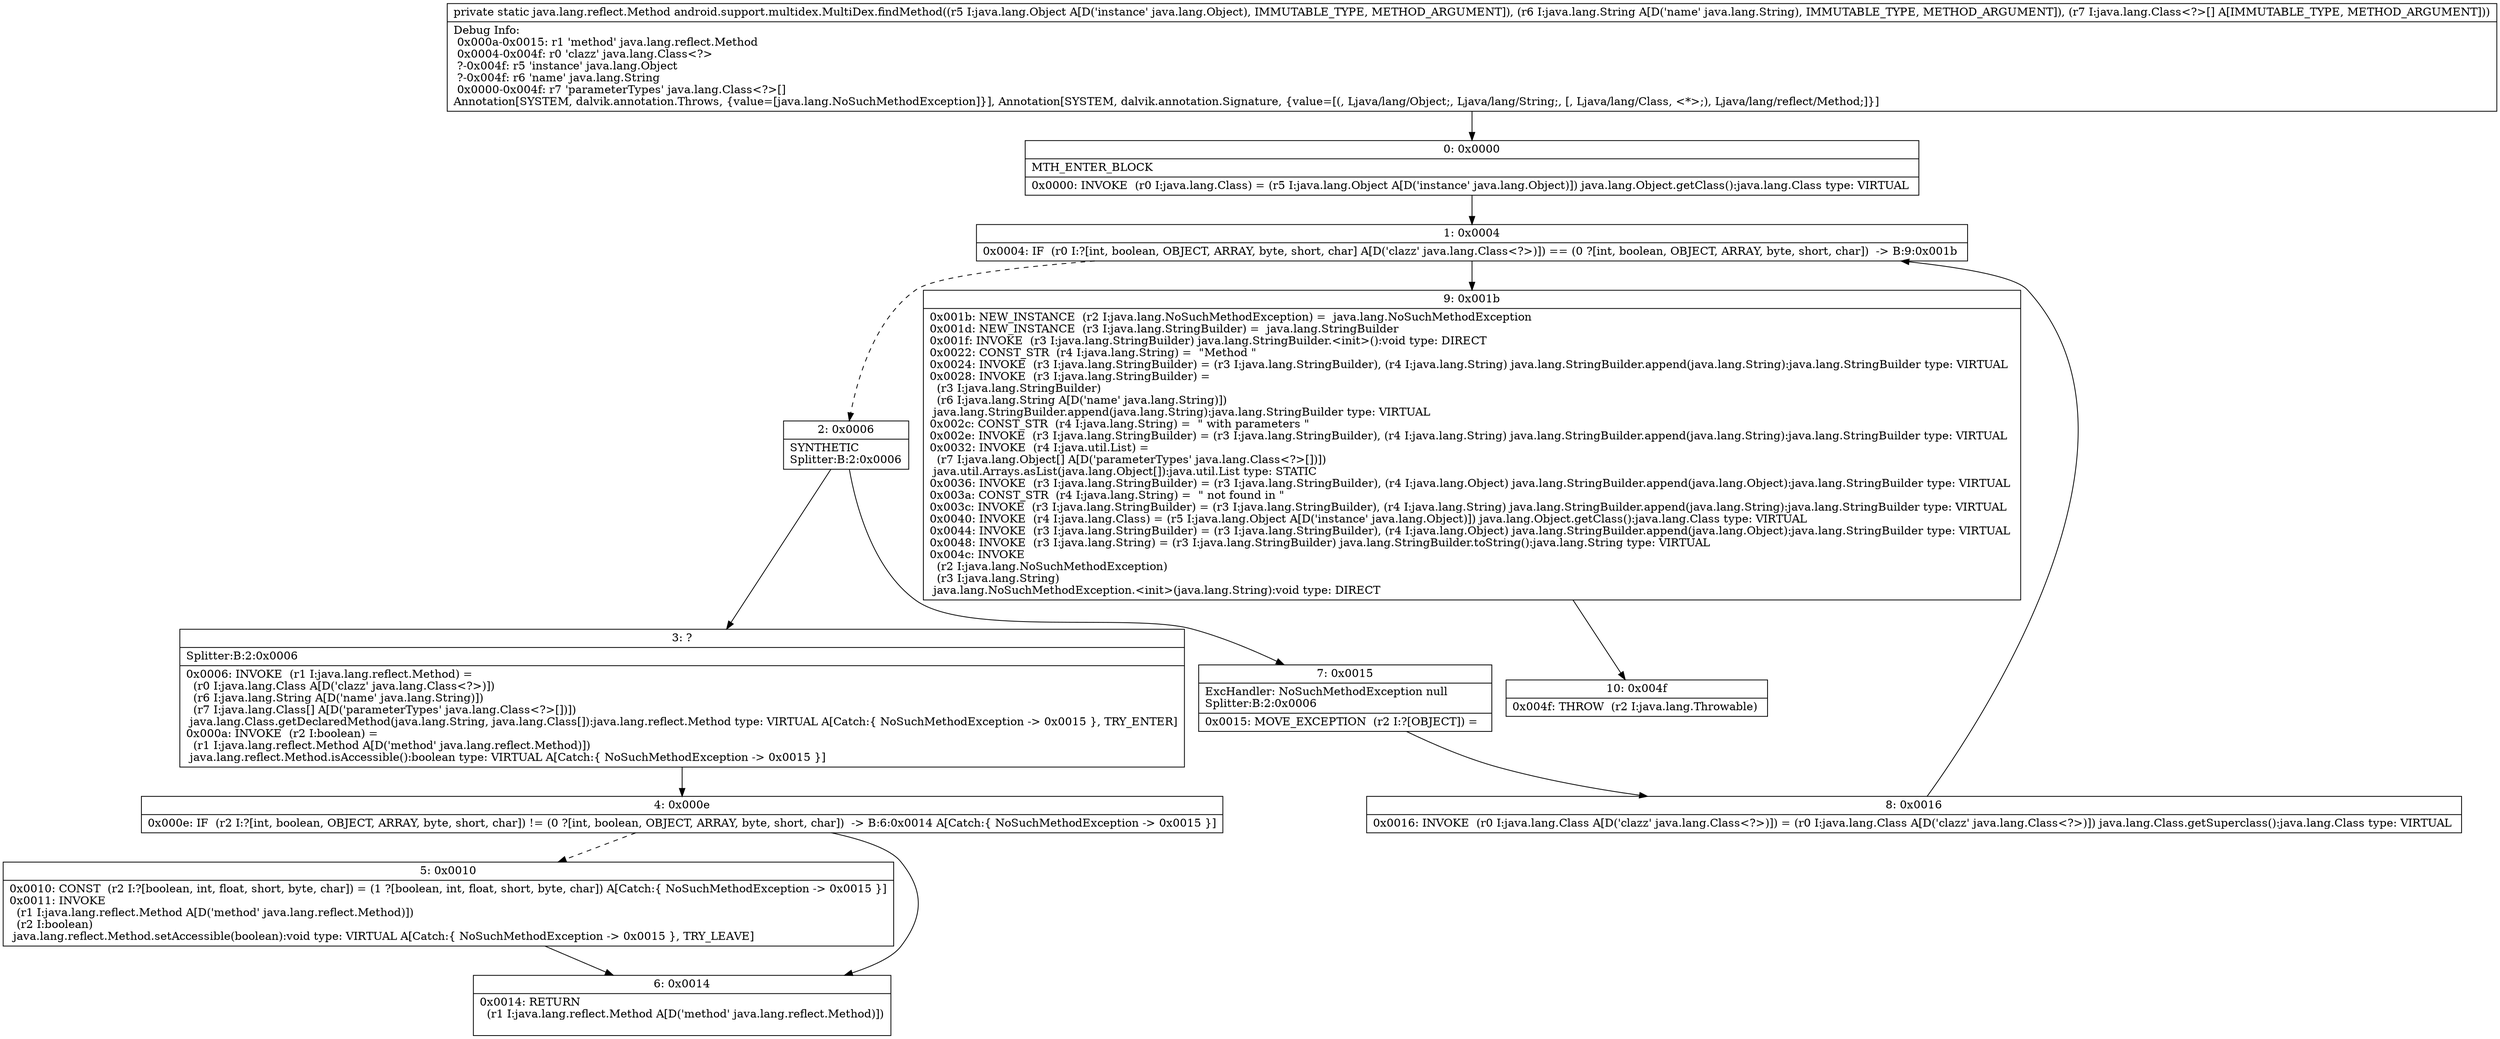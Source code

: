 digraph "CFG forandroid.support.multidex.MultiDex.findMethod(Ljava\/lang\/Object;Ljava\/lang\/String;[Ljava\/lang\/Class;)Ljava\/lang\/reflect\/Method;" {
Node_0 [shape=record,label="{0\:\ 0x0000|MTH_ENTER_BLOCK\l|0x0000: INVOKE  (r0 I:java.lang.Class) = (r5 I:java.lang.Object A[D('instance' java.lang.Object)]) java.lang.Object.getClass():java.lang.Class type: VIRTUAL \l}"];
Node_1 [shape=record,label="{1\:\ 0x0004|0x0004: IF  (r0 I:?[int, boolean, OBJECT, ARRAY, byte, short, char] A[D('clazz' java.lang.Class\<?\>)]) == (0 ?[int, boolean, OBJECT, ARRAY, byte, short, char])  \-\> B:9:0x001b \l}"];
Node_2 [shape=record,label="{2\:\ 0x0006|SYNTHETIC\lSplitter:B:2:0x0006\l}"];
Node_3 [shape=record,label="{3\:\ ?|Splitter:B:2:0x0006\l|0x0006: INVOKE  (r1 I:java.lang.reflect.Method) = \l  (r0 I:java.lang.Class A[D('clazz' java.lang.Class\<?\>)])\l  (r6 I:java.lang.String A[D('name' java.lang.String)])\l  (r7 I:java.lang.Class[] A[D('parameterTypes' java.lang.Class\<?\>[])])\l java.lang.Class.getDeclaredMethod(java.lang.String, java.lang.Class[]):java.lang.reflect.Method type: VIRTUAL A[Catch:\{ NoSuchMethodException \-\> 0x0015 \}, TRY_ENTER]\l0x000a: INVOKE  (r2 I:boolean) = \l  (r1 I:java.lang.reflect.Method A[D('method' java.lang.reflect.Method)])\l java.lang.reflect.Method.isAccessible():boolean type: VIRTUAL A[Catch:\{ NoSuchMethodException \-\> 0x0015 \}]\l}"];
Node_4 [shape=record,label="{4\:\ 0x000e|0x000e: IF  (r2 I:?[int, boolean, OBJECT, ARRAY, byte, short, char]) != (0 ?[int, boolean, OBJECT, ARRAY, byte, short, char])  \-\> B:6:0x0014 A[Catch:\{ NoSuchMethodException \-\> 0x0015 \}]\l}"];
Node_5 [shape=record,label="{5\:\ 0x0010|0x0010: CONST  (r2 I:?[boolean, int, float, short, byte, char]) = (1 ?[boolean, int, float, short, byte, char]) A[Catch:\{ NoSuchMethodException \-\> 0x0015 \}]\l0x0011: INVOKE  \l  (r1 I:java.lang.reflect.Method A[D('method' java.lang.reflect.Method)])\l  (r2 I:boolean)\l java.lang.reflect.Method.setAccessible(boolean):void type: VIRTUAL A[Catch:\{ NoSuchMethodException \-\> 0x0015 \}, TRY_LEAVE]\l}"];
Node_6 [shape=record,label="{6\:\ 0x0014|0x0014: RETURN  \l  (r1 I:java.lang.reflect.Method A[D('method' java.lang.reflect.Method)])\l \l}"];
Node_7 [shape=record,label="{7\:\ 0x0015|ExcHandler: NoSuchMethodException null\lSplitter:B:2:0x0006\l|0x0015: MOVE_EXCEPTION  (r2 I:?[OBJECT]) =  \l}"];
Node_8 [shape=record,label="{8\:\ 0x0016|0x0016: INVOKE  (r0 I:java.lang.Class A[D('clazz' java.lang.Class\<?\>)]) = (r0 I:java.lang.Class A[D('clazz' java.lang.Class\<?\>)]) java.lang.Class.getSuperclass():java.lang.Class type: VIRTUAL \l}"];
Node_9 [shape=record,label="{9\:\ 0x001b|0x001b: NEW_INSTANCE  (r2 I:java.lang.NoSuchMethodException) =  java.lang.NoSuchMethodException \l0x001d: NEW_INSTANCE  (r3 I:java.lang.StringBuilder) =  java.lang.StringBuilder \l0x001f: INVOKE  (r3 I:java.lang.StringBuilder) java.lang.StringBuilder.\<init\>():void type: DIRECT \l0x0022: CONST_STR  (r4 I:java.lang.String) =  \"Method \" \l0x0024: INVOKE  (r3 I:java.lang.StringBuilder) = (r3 I:java.lang.StringBuilder), (r4 I:java.lang.String) java.lang.StringBuilder.append(java.lang.String):java.lang.StringBuilder type: VIRTUAL \l0x0028: INVOKE  (r3 I:java.lang.StringBuilder) = \l  (r3 I:java.lang.StringBuilder)\l  (r6 I:java.lang.String A[D('name' java.lang.String)])\l java.lang.StringBuilder.append(java.lang.String):java.lang.StringBuilder type: VIRTUAL \l0x002c: CONST_STR  (r4 I:java.lang.String) =  \" with parameters \" \l0x002e: INVOKE  (r3 I:java.lang.StringBuilder) = (r3 I:java.lang.StringBuilder), (r4 I:java.lang.String) java.lang.StringBuilder.append(java.lang.String):java.lang.StringBuilder type: VIRTUAL \l0x0032: INVOKE  (r4 I:java.util.List) = \l  (r7 I:java.lang.Object[] A[D('parameterTypes' java.lang.Class\<?\>[])])\l java.util.Arrays.asList(java.lang.Object[]):java.util.List type: STATIC \l0x0036: INVOKE  (r3 I:java.lang.StringBuilder) = (r3 I:java.lang.StringBuilder), (r4 I:java.lang.Object) java.lang.StringBuilder.append(java.lang.Object):java.lang.StringBuilder type: VIRTUAL \l0x003a: CONST_STR  (r4 I:java.lang.String) =  \" not found in \" \l0x003c: INVOKE  (r3 I:java.lang.StringBuilder) = (r3 I:java.lang.StringBuilder), (r4 I:java.lang.String) java.lang.StringBuilder.append(java.lang.String):java.lang.StringBuilder type: VIRTUAL \l0x0040: INVOKE  (r4 I:java.lang.Class) = (r5 I:java.lang.Object A[D('instance' java.lang.Object)]) java.lang.Object.getClass():java.lang.Class type: VIRTUAL \l0x0044: INVOKE  (r3 I:java.lang.StringBuilder) = (r3 I:java.lang.StringBuilder), (r4 I:java.lang.Object) java.lang.StringBuilder.append(java.lang.Object):java.lang.StringBuilder type: VIRTUAL \l0x0048: INVOKE  (r3 I:java.lang.String) = (r3 I:java.lang.StringBuilder) java.lang.StringBuilder.toString():java.lang.String type: VIRTUAL \l0x004c: INVOKE  \l  (r2 I:java.lang.NoSuchMethodException)\l  (r3 I:java.lang.String)\l java.lang.NoSuchMethodException.\<init\>(java.lang.String):void type: DIRECT \l}"];
Node_10 [shape=record,label="{10\:\ 0x004f|0x004f: THROW  (r2 I:java.lang.Throwable) \l}"];
MethodNode[shape=record,label="{private static java.lang.reflect.Method android.support.multidex.MultiDex.findMethod((r5 I:java.lang.Object A[D('instance' java.lang.Object), IMMUTABLE_TYPE, METHOD_ARGUMENT]), (r6 I:java.lang.String A[D('name' java.lang.String), IMMUTABLE_TYPE, METHOD_ARGUMENT]), (r7 I:java.lang.Class\<?\>[] A[IMMUTABLE_TYPE, METHOD_ARGUMENT]))  | Debug Info:\l  0x000a\-0x0015: r1 'method' java.lang.reflect.Method\l  0x0004\-0x004f: r0 'clazz' java.lang.Class\<?\>\l  ?\-0x004f: r5 'instance' java.lang.Object\l  ?\-0x004f: r6 'name' java.lang.String\l  0x0000\-0x004f: r7 'parameterTypes' java.lang.Class\<?\>[]\lAnnotation[SYSTEM, dalvik.annotation.Throws, \{value=[java.lang.NoSuchMethodException]\}], Annotation[SYSTEM, dalvik.annotation.Signature, \{value=[(, Ljava\/lang\/Object;, Ljava\/lang\/String;, [, Ljava\/lang\/Class, \<*\>;), Ljava\/lang\/reflect\/Method;]\}]\l}"];
MethodNode -> Node_0;
Node_0 -> Node_1;
Node_1 -> Node_2[style=dashed];
Node_1 -> Node_9;
Node_2 -> Node_3;
Node_2 -> Node_7;
Node_3 -> Node_4;
Node_4 -> Node_5[style=dashed];
Node_4 -> Node_6;
Node_5 -> Node_6;
Node_7 -> Node_8;
Node_8 -> Node_1;
Node_9 -> Node_10;
}

